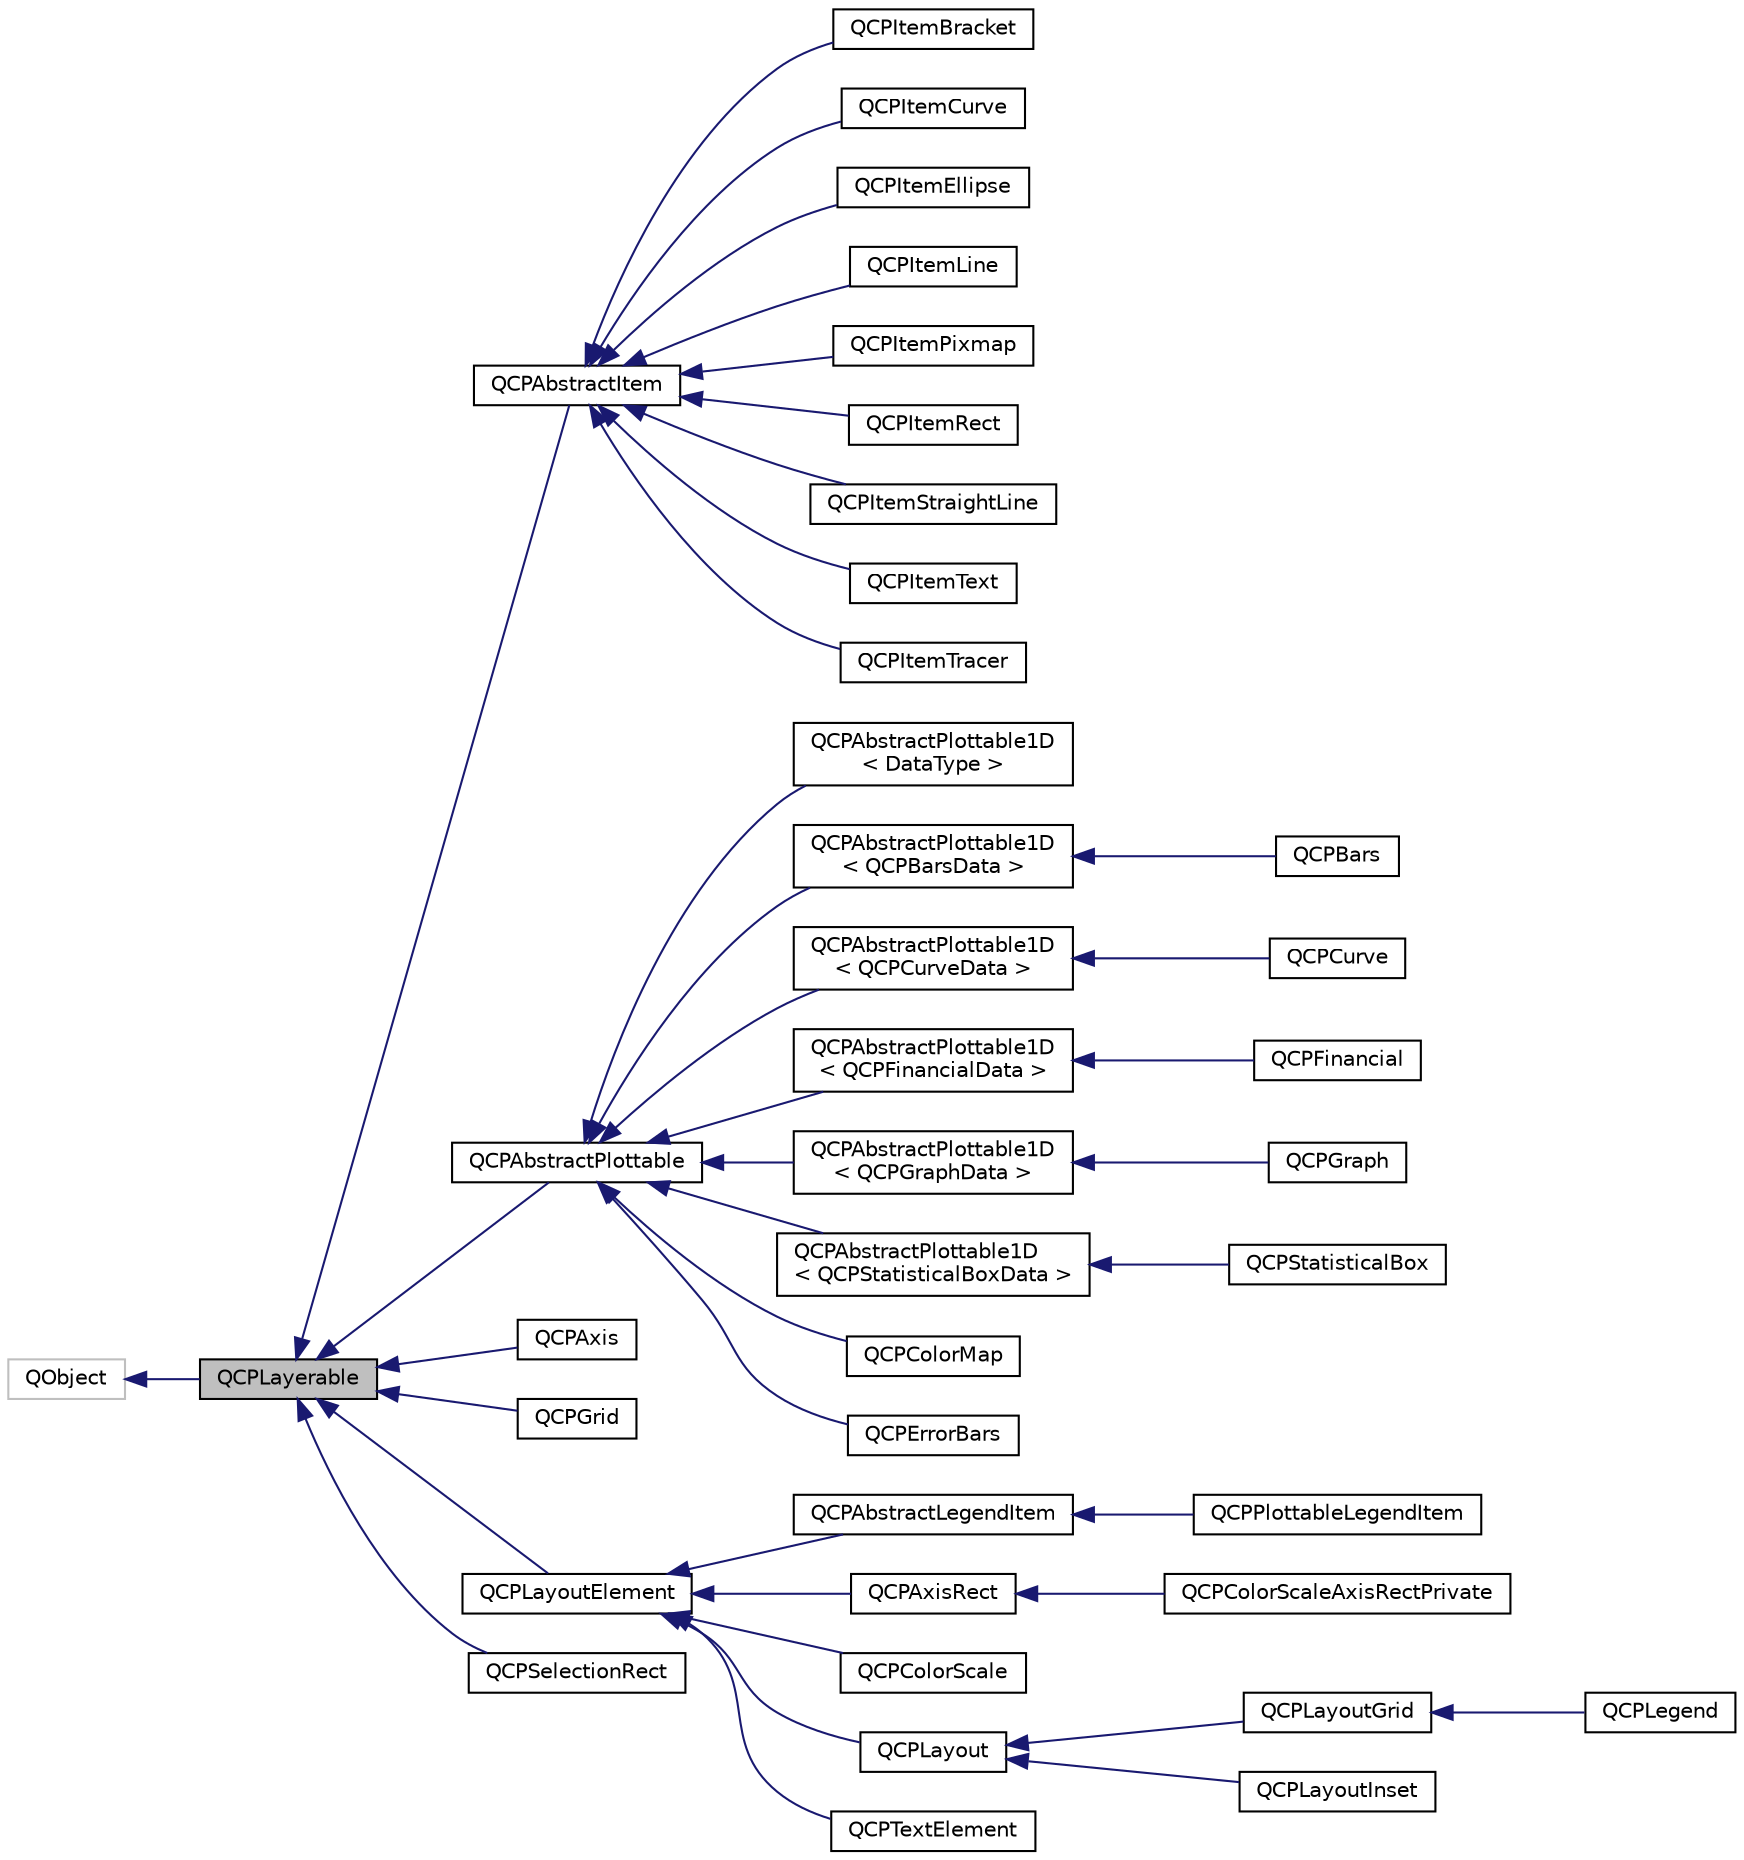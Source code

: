 digraph "QCPLayerable"
{
  edge [fontname="Helvetica",fontsize="10",labelfontname="Helvetica",labelfontsize="10"];
  node [fontname="Helvetica",fontsize="10",shape=record];
  rankdir="LR";
  Node0 [label="QCPLayerable",height=0.2,width=0.4,color="black", fillcolor="grey75", style="filled", fontcolor="black"];
  Node1 -> Node0 [dir="back",color="midnightblue",fontsize="10",style="solid",fontname="Helvetica"];
  Node1 [label="QObject",height=0.2,width=0.4,color="grey75", fillcolor="white", style="filled"];
  Node0 -> Node2 [dir="back",color="midnightblue",fontsize="10",style="solid",fontname="Helvetica"];
  Node2 [label="QCPAbstractItem",height=0.2,width=0.4,color="black", fillcolor="white", style="filled",URL="$classQCPAbstractItem.html",tooltip="The abstract base class for all items in a plot. "];
  Node2 -> Node3 [dir="back",color="midnightblue",fontsize="10",style="solid",fontname="Helvetica"];
  Node3 [label="QCPItemBracket",height=0.2,width=0.4,color="black", fillcolor="white", style="filled",URL="$classQCPItemBracket.html",tooltip="A bracket for referencing/highlighting certain parts in the plot. "];
  Node2 -> Node4 [dir="back",color="midnightblue",fontsize="10",style="solid",fontname="Helvetica"];
  Node4 [label="QCPItemCurve",height=0.2,width=0.4,color="black", fillcolor="white", style="filled",URL="$classQCPItemCurve.html",tooltip="A curved line from one point to another. "];
  Node2 -> Node5 [dir="back",color="midnightblue",fontsize="10",style="solid",fontname="Helvetica"];
  Node5 [label="QCPItemEllipse",height=0.2,width=0.4,color="black", fillcolor="white", style="filled",URL="$classQCPItemEllipse.html",tooltip="An ellipse. "];
  Node2 -> Node6 [dir="back",color="midnightblue",fontsize="10",style="solid",fontname="Helvetica"];
  Node6 [label="QCPItemLine",height=0.2,width=0.4,color="black", fillcolor="white", style="filled",URL="$classQCPItemLine.html",tooltip="A line from one point to another. "];
  Node2 -> Node7 [dir="back",color="midnightblue",fontsize="10",style="solid",fontname="Helvetica"];
  Node7 [label="QCPItemPixmap",height=0.2,width=0.4,color="black", fillcolor="white", style="filled",URL="$classQCPItemPixmap.html",tooltip="An arbitrary pixmap. "];
  Node2 -> Node8 [dir="back",color="midnightblue",fontsize="10",style="solid",fontname="Helvetica"];
  Node8 [label="QCPItemRect",height=0.2,width=0.4,color="black", fillcolor="white", style="filled",URL="$classQCPItemRect.html",tooltip="A rectangle. "];
  Node2 -> Node9 [dir="back",color="midnightblue",fontsize="10",style="solid",fontname="Helvetica"];
  Node9 [label="QCPItemStraightLine",height=0.2,width=0.4,color="black", fillcolor="white", style="filled",URL="$classQCPItemStraightLine.html",tooltip="A straight line that spans infinitely in both directions. "];
  Node2 -> Node10 [dir="back",color="midnightblue",fontsize="10",style="solid",fontname="Helvetica"];
  Node10 [label="QCPItemText",height=0.2,width=0.4,color="black", fillcolor="white", style="filled",URL="$classQCPItemText.html",tooltip="A text label. "];
  Node2 -> Node11 [dir="back",color="midnightblue",fontsize="10",style="solid",fontname="Helvetica"];
  Node11 [label="QCPItemTracer",height=0.2,width=0.4,color="black", fillcolor="white", style="filled",URL="$classQCPItemTracer.html",tooltip="Item that sticks to QCPGraph data points. "];
  Node0 -> Node12 [dir="back",color="midnightblue",fontsize="10",style="solid",fontname="Helvetica"];
  Node12 [label="QCPAbstractPlottable",height=0.2,width=0.4,color="black", fillcolor="white", style="filled",URL="$classQCPAbstractPlottable.html",tooltip="The abstract base class for all data representing objects in a plot. "];
  Node12 -> Node13 [dir="back",color="midnightblue",fontsize="10",style="solid",fontname="Helvetica"];
  Node13 [label="QCPAbstractPlottable1D\l\< DataType \>",height=0.2,width=0.4,color="black", fillcolor="white", style="filled",URL="$classQCPAbstractPlottable1D.html",tooltip="A template base class for plottables with one-dimensional data. "];
  Node12 -> Node14 [dir="back",color="midnightblue",fontsize="10",style="solid",fontname="Helvetica"];
  Node14 [label="QCPAbstractPlottable1D\l\< QCPBarsData \>",height=0.2,width=0.4,color="black", fillcolor="white", style="filled",URL="$classQCPAbstractPlottable1D.html"];
  Node14 -> Node15 [dir="back",color="midnightblue",fontsize="10",style="solid",fontname="Helvetica"];
  Node15 [label="QCPBars",height=0.2,width=0.4,color="black", fillcolor="white", style="filled",URL="$classQCPBars.html",tooltip="A plottable representing a bar chart in a plot. "];
  Node12 -> Node16 [dir="back",color="midnightblue",fontsize="10",style="solid",fontname="Helvetica"];
  Node16 [label="QCPAbstractPlottable1D\l\< QCPCurveData \>",height=0.2,width=0.4,color="black", fillcolor="white", style="filled",URL="$classQCPAbstractPlottable1D.html"];
  Node16 -> Node17 [dir="back",color="midnightblue",fontsize="10",style="solid",fontname="Helvetica"];
  Node17 [label="QCPCurve",height=0.2,width=0.4,color="black", fillcolor="white", style="filled",URL="$classQCPCurve.html",tooltip="A plottable representing a parametric curve in a plot. "];
  Node12 -> Node18 [dir="back",color="midnightblue",fontsize="10",style="solid",fontname="Helvetica"];
  Node18 [label="QCPAbstractPlottable1D\l\< QCPFinancialData \>",height=0.2,width=0.4,color="black", fillcolor="white", style="filled",URL="$classQCPAbstractPlottable1D.html"];
  Node18 -> Node19 [dir="back",color="midnightblue",fontsize="10",style="solid",fontname="Helvetica"];
  Node19 [label="QCPFinancial",height=0.2,width=0.4,color="black", fillcolor="white", style="filled",URL="$classQCPFinancial.html",tooltip="A plottable representing a financial stock chart. "];
  Node12 -> Node20 [dir="back",color="midnightblue",fontsize="10",style="solid",fontname="Helvetica"];
  Node20 [label="QCPAbstractPlottable1D\l\< QCPGraphData \>",height=0.2,width=0.4,color="black", fillcolor="white", style="filled",URL="$classQCPAbstractPlottable1D.html"];
  Node20 -> Node21 [dir="back",color="midnightblue",fontsize="10",style="solid",fontname="Helvetica"];
  Node21 [label="QCPGraph",height=0.2,width=0.4,color="black", fillcolor="white", style="filled",URL="$classQCPGraph.html",tooltip="A plottable representing a graph in a plot. "];
  Node12 -> Node22 [dir="back",color="midnightblue",fontsize="10",style="solid",fontname="Helvetica"];
  Node22 [label="QCPAbstractPlottable1D\l\< QCPStatisticalBoxData \>",height=0.2,width=0.4,color="black", fillcolor="white", style="filled",URL="$classQCPAbstractPlottable1D.html"];
  Node22 -> Node23 [dir="back",color="midnightblue",fontsize="10",style="solid",fontname="Helvetica"];
  Node23 [label="QCPStatisticalBox",height=0.2,width=0.4,color="black", fillcolor="white", style="filled",URL="$classQCPStatisticalBox.html",tooltip="A plottable representing a single statistical box in a plot. "];
  Node12 -> Node24 [dir="back",color="midnightblue",fontsize="10",style="solid",fontname="Helvetica"];
  Node24 [label="QCPColorMap",height=0.2,width=0.4,color="black", fillcolor="white", style="filled",URL="$classQCPColorMap.html",tooltip="A plottable representing a two-dimensional color map in a plot. "];
  Node12 -> Node25 [dir="back",color="midnightblue",fontsize="10",style="solid",fontname="Helvetica"];
  Node25 [label="QCPErrorBars",height=0.2,width=0.4,color="black", fillcolor="white", style="filled",URL="$classQCPErrorBars.html",tooltip="A plottable that adds a set of error bars to other plottables. "];
  Node0 -> Node26 [dir="back",color="midnightblue",fontsize="10",style="solid",fontname="Helvetica"];
  Node26 [label="QCPAxis",height=0.2,width=0.4,color="black", fillcolor="white", style="filled",URL="$classQCPAxis.html",tooltip="Manages a single axis inside a QCustomPlot. "];
  Node0 -> Node27 [dir="back",color="midnightblue",fontsize="10",style="solid",fontname="Helvetica"];
  Node27 [label="QCPGrid",height=0.2,width=0.4,color="black", fillcolor="white", style="filled",URL="$classQCPGrid.html",tooltip="Responsible for drawing the grid of a QCPAxis. "];
  Node0 -> Node28 [dir="back",color="midnightblue",fontsize="10",style="solid",fontname="Helvetica"];
  Node28 [label="QCPLayoutElement",height=0.2,width=0.4,color="black", fillcolor="white", style="filled",URL="$classQCPLayoutElement.html",tooltip="The abstract base class for all objects that form the layout system. "];
  Node28 -> Node29 [dir="back",color="midnightblue",fontsize="10",style="solid",fontname="Helvetica"];
  Node29 [label="QCPAbstractLegendItem",height=0.2,width=0.4,color="black", fillcolor="white", style="filled",URL="$classQCPAbstractLegendItem.html",tooltip="The abstract base class for all entries in a QCPLegend. "];
  Node29 -> Node30 [dir="back",color="midnightblue",fontsize="10",style="solid",fontname="Helvetica"];
  Node30 [label="QCPPlottableLegendItem",height=0.2,width=0.4,color="black", fillcolor="white", style="filled",URL="$classQCPPlottableLegendItem.html",tooltip="A legend item representing a plottable with an icon and the plottable name. "];
  Node28 -> Node31 [dir="back",color="midnightblue",fontsize="10",style="solid",fontname="Helvetica"];
  Node31 [label="QCPAxisRect",height=0.2,width=0.4,color="black", fillcolor="white", style="filled",URL="$classQCPAxisRect.html",tooltip="Holds multiple axes and arranges them in a rectangular shape. "];
  Node31 -> Node32 [dir="back",color="midnightblue",fontsize="10",style="solid",fontname="Helvetica"];
  Node32 [label="QCPColorScaleAxisRectPrivate",height=0.2,width=0.4,color="black", fillcolor="white", style="filled",URL="$classQCPColorScaleAxisRectPrivate.html"];
  Node28 -> Node33 [dir="back",color="midnightblue",fontsize="10",style="solid",fontname="Helvetica"];
  Node33 [label="QCPColorScale",height=0.2,width=0.4,color="black", fillcolor="white", style="filled",URL="$classQCPColorScale.html",tooltip="A color scale for use with color coding data such as QCPColorMap. "];
  Node28 -> Node34 [dir="back",color="midnightblue",fontsize="10",style="solid",fontname="Helvetica"];
  Node34 [label="QCPLayout",height=0.2,width=0.4,color="black", fillcolor="white", style="filled",URL="$classQCPLayout.html",tooltip="The abstract base class for layouts. "];
  Node34 -> Node35 [dir="back",color="midnightblue",fontsize="10",style="solid",fontname="Helvetica"];
  Node35 [label="QCPLayoutGrid",height=0.2,width=0.4,color="black", fillcolor="white", style="filled",URL="$classQCPLayoutGrid.html",tooltip="A layout that arranges child elements in a grid. "];
  Node35 -> Node36 [dir="back",color="midnightblue",fontsize="10",style="solid",fontname="Helvetica"];
  Node36 [label="QCPLegend",height=0.2,width=0.4,color="black", fillcolor="white", style="filled",URL="$classQCPLegend.html",tooltip="Manages a legend inside a QCustomPlot. "];
  Node34 -> Node37 [dir="back",color="midnightblue",fontsize="10",style="solid",fontname="Helvetica"];
  Node37 [label="QCPLayoutInset",height=0.2,width=0.4,color="black", fillcolor="white", style="filled",URL="$classQCPLayoutInset.html",tooltip="A layout that places child elements aligned to the border or arbitrarily positioned. "];
  Node28 -> Node38 [dir="back",color="midnightblue",fontsize="10",style="solid",fontname="Helvetica"];
  Node38 [label="QCPTextElement",height=0.2,width=0.4,color="black", fillcolor="white", style="filled",URL="$classQCPTextElement.html",tooltip="A layout element displaying a text. "];
  Node0 -> Node39 [dir="back",color="midnightblue",fontsize="10",style="solid",fontname="Helvetica"];
  Node39 [label="QCPSelectionRect",height=0.2,width=0.4,color="black", fillcolor="white", style="filled",URL="$classQCPSelectionRect.html",tooltip="Provides rect/rubber-band data selection and range zoom interaction. "];
}
